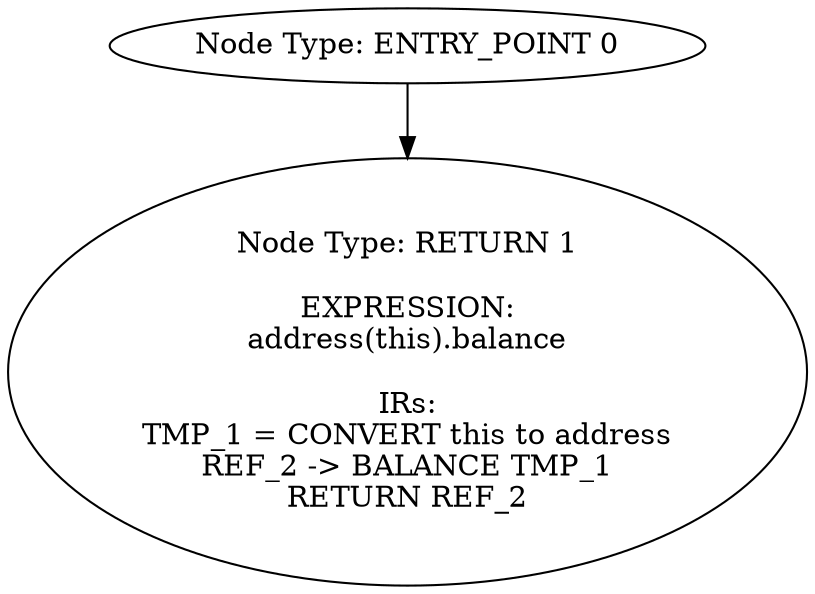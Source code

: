 digraph{
0[label="Node Type: ENTRY_POINT 0
"];
0->1;
1[label="Node Type: RETURN 1

EXPRESSION:
address(this).balance

IRs:
TMP_1 = CONVERT this to address
REF_2 -> BALANCE TMP_1
RETURN REF_2"];
}
